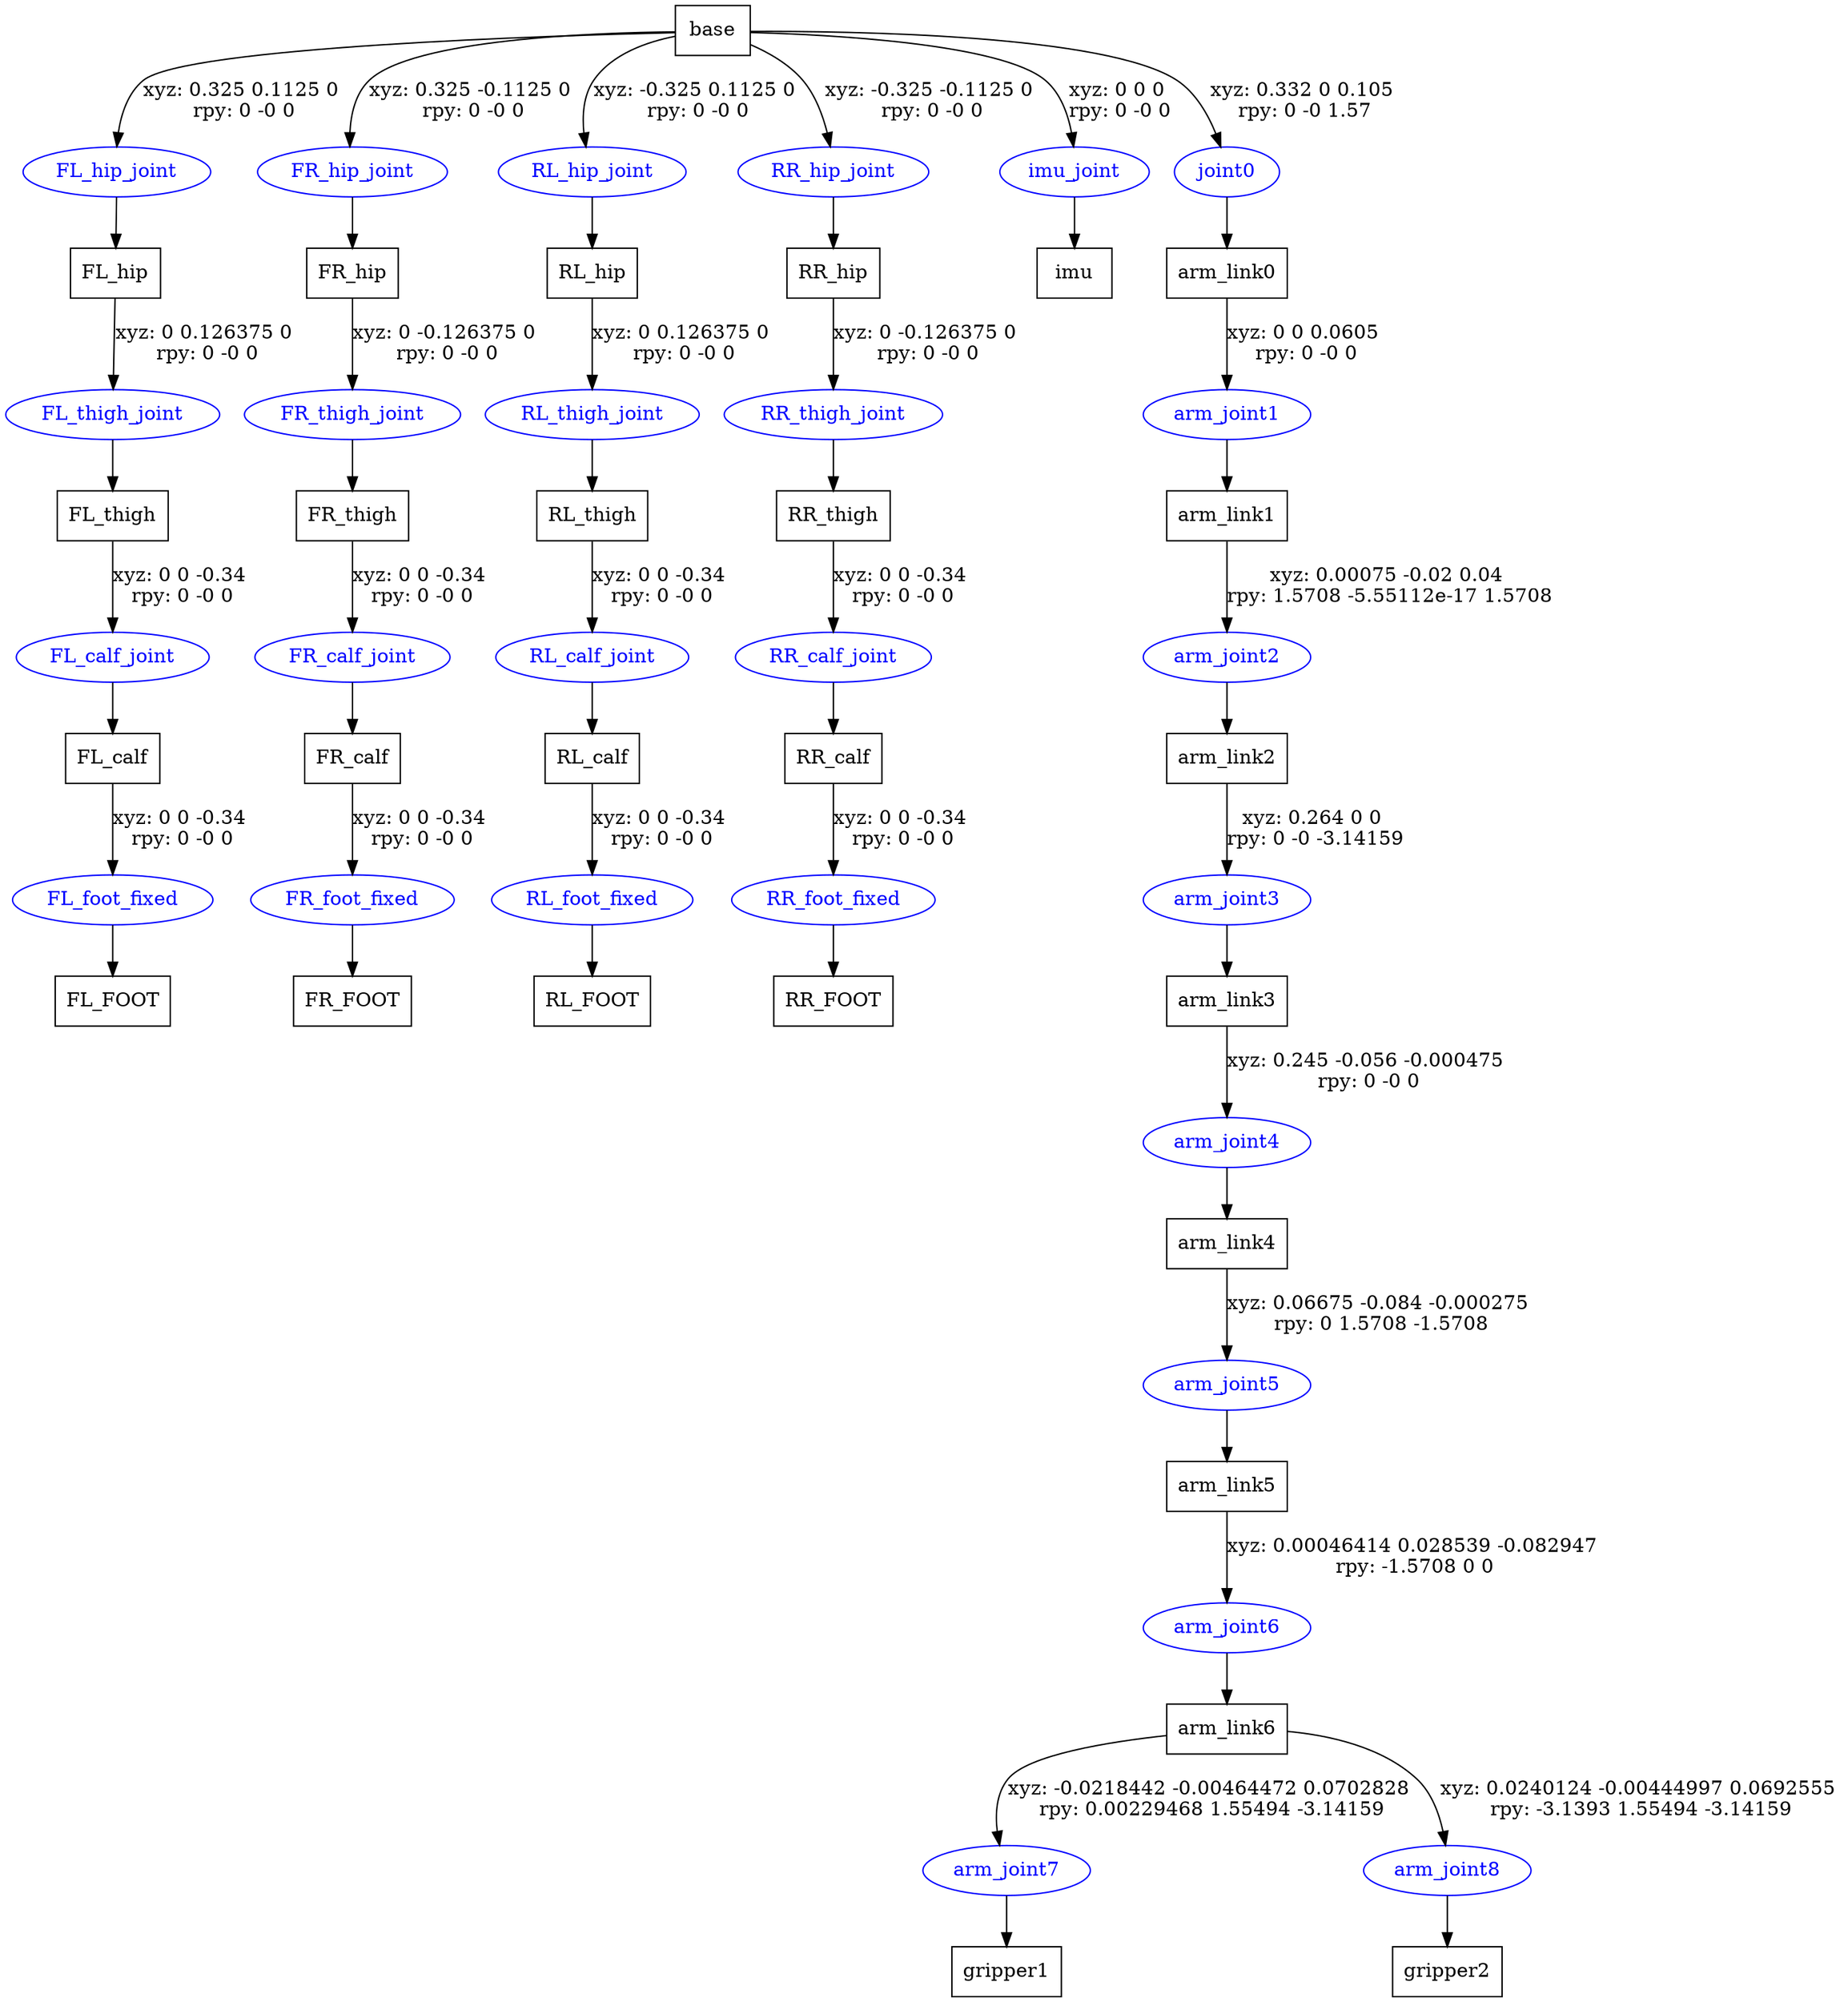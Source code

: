 digraph G {
node [shape=box];
"base" [label="base"];
"FL_hip" [label="FL_hip"];
"FL_thigh" [label="FL_thigh"];
"FL_calf" [label="FL_calf"];
"FL_FOOT" [label="FL_FOOT"];
"FR_hip" [label="FR_hip"];
"FR_thigh" [label="FR_thigh"];
"FR_calf" [label="FR_calf"];
"FR_FOOT" [label="FR_FOOT"];
"RL_hip" [label="RL_hip"];
"RL_thigh" [label="RL_thigh"];
"RL_calf" [label="RL_calf"];
"RL_FOOT" [label="RL_FOOT"];
"RR_hip" [label="RR_hip"];
"RR_thigh" [label="RR_thigh"];
"RR_calf" [label="RR_calf"];
"RR_FOOT" [label="RR_FOOT"];
"imu" [label="imu"];
"arm_link0" [label="arm_link0"];
"arm_link1" [label="arm_link1"];
"arm_link2" [label="arm_link2"];
"arm_link3" [label="arm_link3"];
"arm_link4" [label="arm_link4"];
"arm_link5" [label="arm_link5"];
"arm_link6" [label="arm_link6"];
"gripper1" [label="gripper1"];
"gripper2" [label="gripper2"];
node [shape=ellipse, color=blue, fontcolor=blue];
"base" -> "FL_hip_joint" [label="xyz: 0.325 0.1125 0 \nrpy: 0 -0 0"]
"FL_hip_joint" -> "FL_hip"
"FL_hip" -> "FL_thigh_joint" [label="xyz: 0 0.126375 0 \nrpy: 0 -0 0"]
"FL_thigh_joint" -> "FL_thigh"
"FL_thigh" -> "FL_calf_joint" [label="xyz: 0 0 -0.34 \nrpy: 0 -0 0"]
"FL_calf_joint" -> "FL_calf"
"FL_calf" -> "FL_foot_fixed" [label="xyz: 0 0 -0.34 \nrpy: 0 -0 0"]
"FL_foot_fixed" -> "FL_FOOT"
"base" -> "FR_hip_joint" [label="xyz: 0.325 -0.1125 0 \nrpy: 0 -0 0"]
"FR_hip_joint" -> "FR_hip"
"FR_hip" -> "FR_thigh_joint" [label="xyz: 0 -0.126375 0 \nrpy: 0 -0 0"]
"FR_thigh_joint" -> "FR_thigh"
"FR_thigh" -> "FR_calf_joint" [label="xyz: 0 0 -0.34 \nrpy: 0 -0 0"]
"FR_calf_joint" -> "FR_calf"
"FR_calf" -> "FR_foot_fixed" [label="xyz: 0 0 -0.34 \nrpy: 0 -0 0"]
"FR_foot_fixed" -> "FR_FOOT"
"base" -> "RL_hip_joint" [label="xyz: -0.325 0.1125 0 \nrpy: 0 -0 0"]
"RL_hip_joint" -> "RL_hip"
"RL_hip" -> "RL_thigh_joint" [label="xyz: 0 0.126375 0 \nrpy: 0 -0 0"]
"RL_thigh_joint" -> "RL_thigh"
"RL_thigh" -> "RL_calf_joint" [label="xyz: 0 0 -0.34 \nrpy: 0 -0 0"]
"RL_calf_joint" -> "RL_calf"
"RL_calf" -> "RL_foot_fixed" [label="xyz: 0 0 -0.34 \nrpy: 0 -0 0"]
"RL_foot_fixed" -> "RL_FOOT"
"base" -> "RR_hip_joint" [label="xyz: -0.325 -0.1125 0 \nrpy: 0 -0 0"]
"RR_hip_joint" -> "RR_hip"
"RR_hip" -> "RR_thigh_joint" [label="xyz: 0 -0.126375 0 \nrpy: 0 -0 0"]
"RR_thigh_joint" -> "RR_thigh"
"RR_thigh" -> "RR_calf_joint" [label="xyz: 0 0 -0.34 \nrpy: 0 -0 0"]
"RR_calf_joint" -> "RR_calf"
"RR_calf" -> "RR_foot_fixed" [label="xyz: 0 0 -0.34 \nrpy: 0 -0 0"]
"RR_foot_fixed" -> "RR_FOOT"
"base" -> "imu_joint" [label="xyz: 0 0 0 \nrpy: 0 -0 0"]
"imu_joint" -> "imu"
"base" -> "joint0" [label="xyz: 0.332 0 0.105 \nrpy: 0 -0 1.57"]
"joint0" -> "arm_link0"
"arm_link0" -> "arm_joint1" [label="xyz: 0 0 0.0605 \nrpy: 0 -0 0"]
"arm_joint1" -> "arm_link1"
"arm_link1" -> "arm_joint2" [label="xyz: 0.00075 -0.02 0.04 \nrpy: 1.5708 -5.55112e-17 1.5708"]
"arm_joint2" -> "arm_link2"
"arm_link2" -> "arm_joint3" [label="xyz: 0.264 0 0 \nrpy: 0 -0 -3.14159"]
"arm_joint3" -> "arm_link3"
"arm_link3" -> "arm_joint4" [label="xyz: 0.245 -0.056 -0.000475 \nrpy: 0 -0 0"]
"arm_joint4" -> "arm_link4"
"arm_link4" -> "arm_joint5" [label="xyz: 0.06675 -0.084 -0.000275 \nrpy: 0 1.5708 -1.5708"]
"arm_joint5" -> "arm_link5"
"arm_link5" -> "arm_joint6" [label="xyz: 0.00046414 0.028539 -0.082947 \nrpy: -1.5708 0 0"]
"arm_joint6" -> "arm_link6"
"arm_link6" -> "arm_joint7" [label="xyz: -0.0218442 -0.00464472 0.0702828 \nrpy: 0.00229468 1.55494 -3.14159"]
"arm_joint7" -> "gripper1"
"arm_link6" -> "arm_joint8" [label="xyz: 0.0240124 -0.00444997 0.0692555 \nrpy: -3.1393 1.55494 -3.14159"]
"arm_joint8" -> "gripper2"
}
